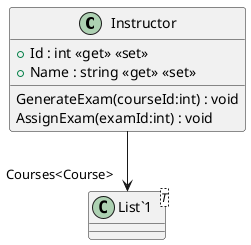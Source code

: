 @startuml
class Instructor {
    + Id : int <<get>> <<set>>
    + Name : string <<get>> <<set>>
    GenerateExam(courseId:int) : void
    AssignExam(examId:int) : void
}
class "List`1"<T> {
}
Instructor --> "Courses<Course>" "List`1"
@enduml
